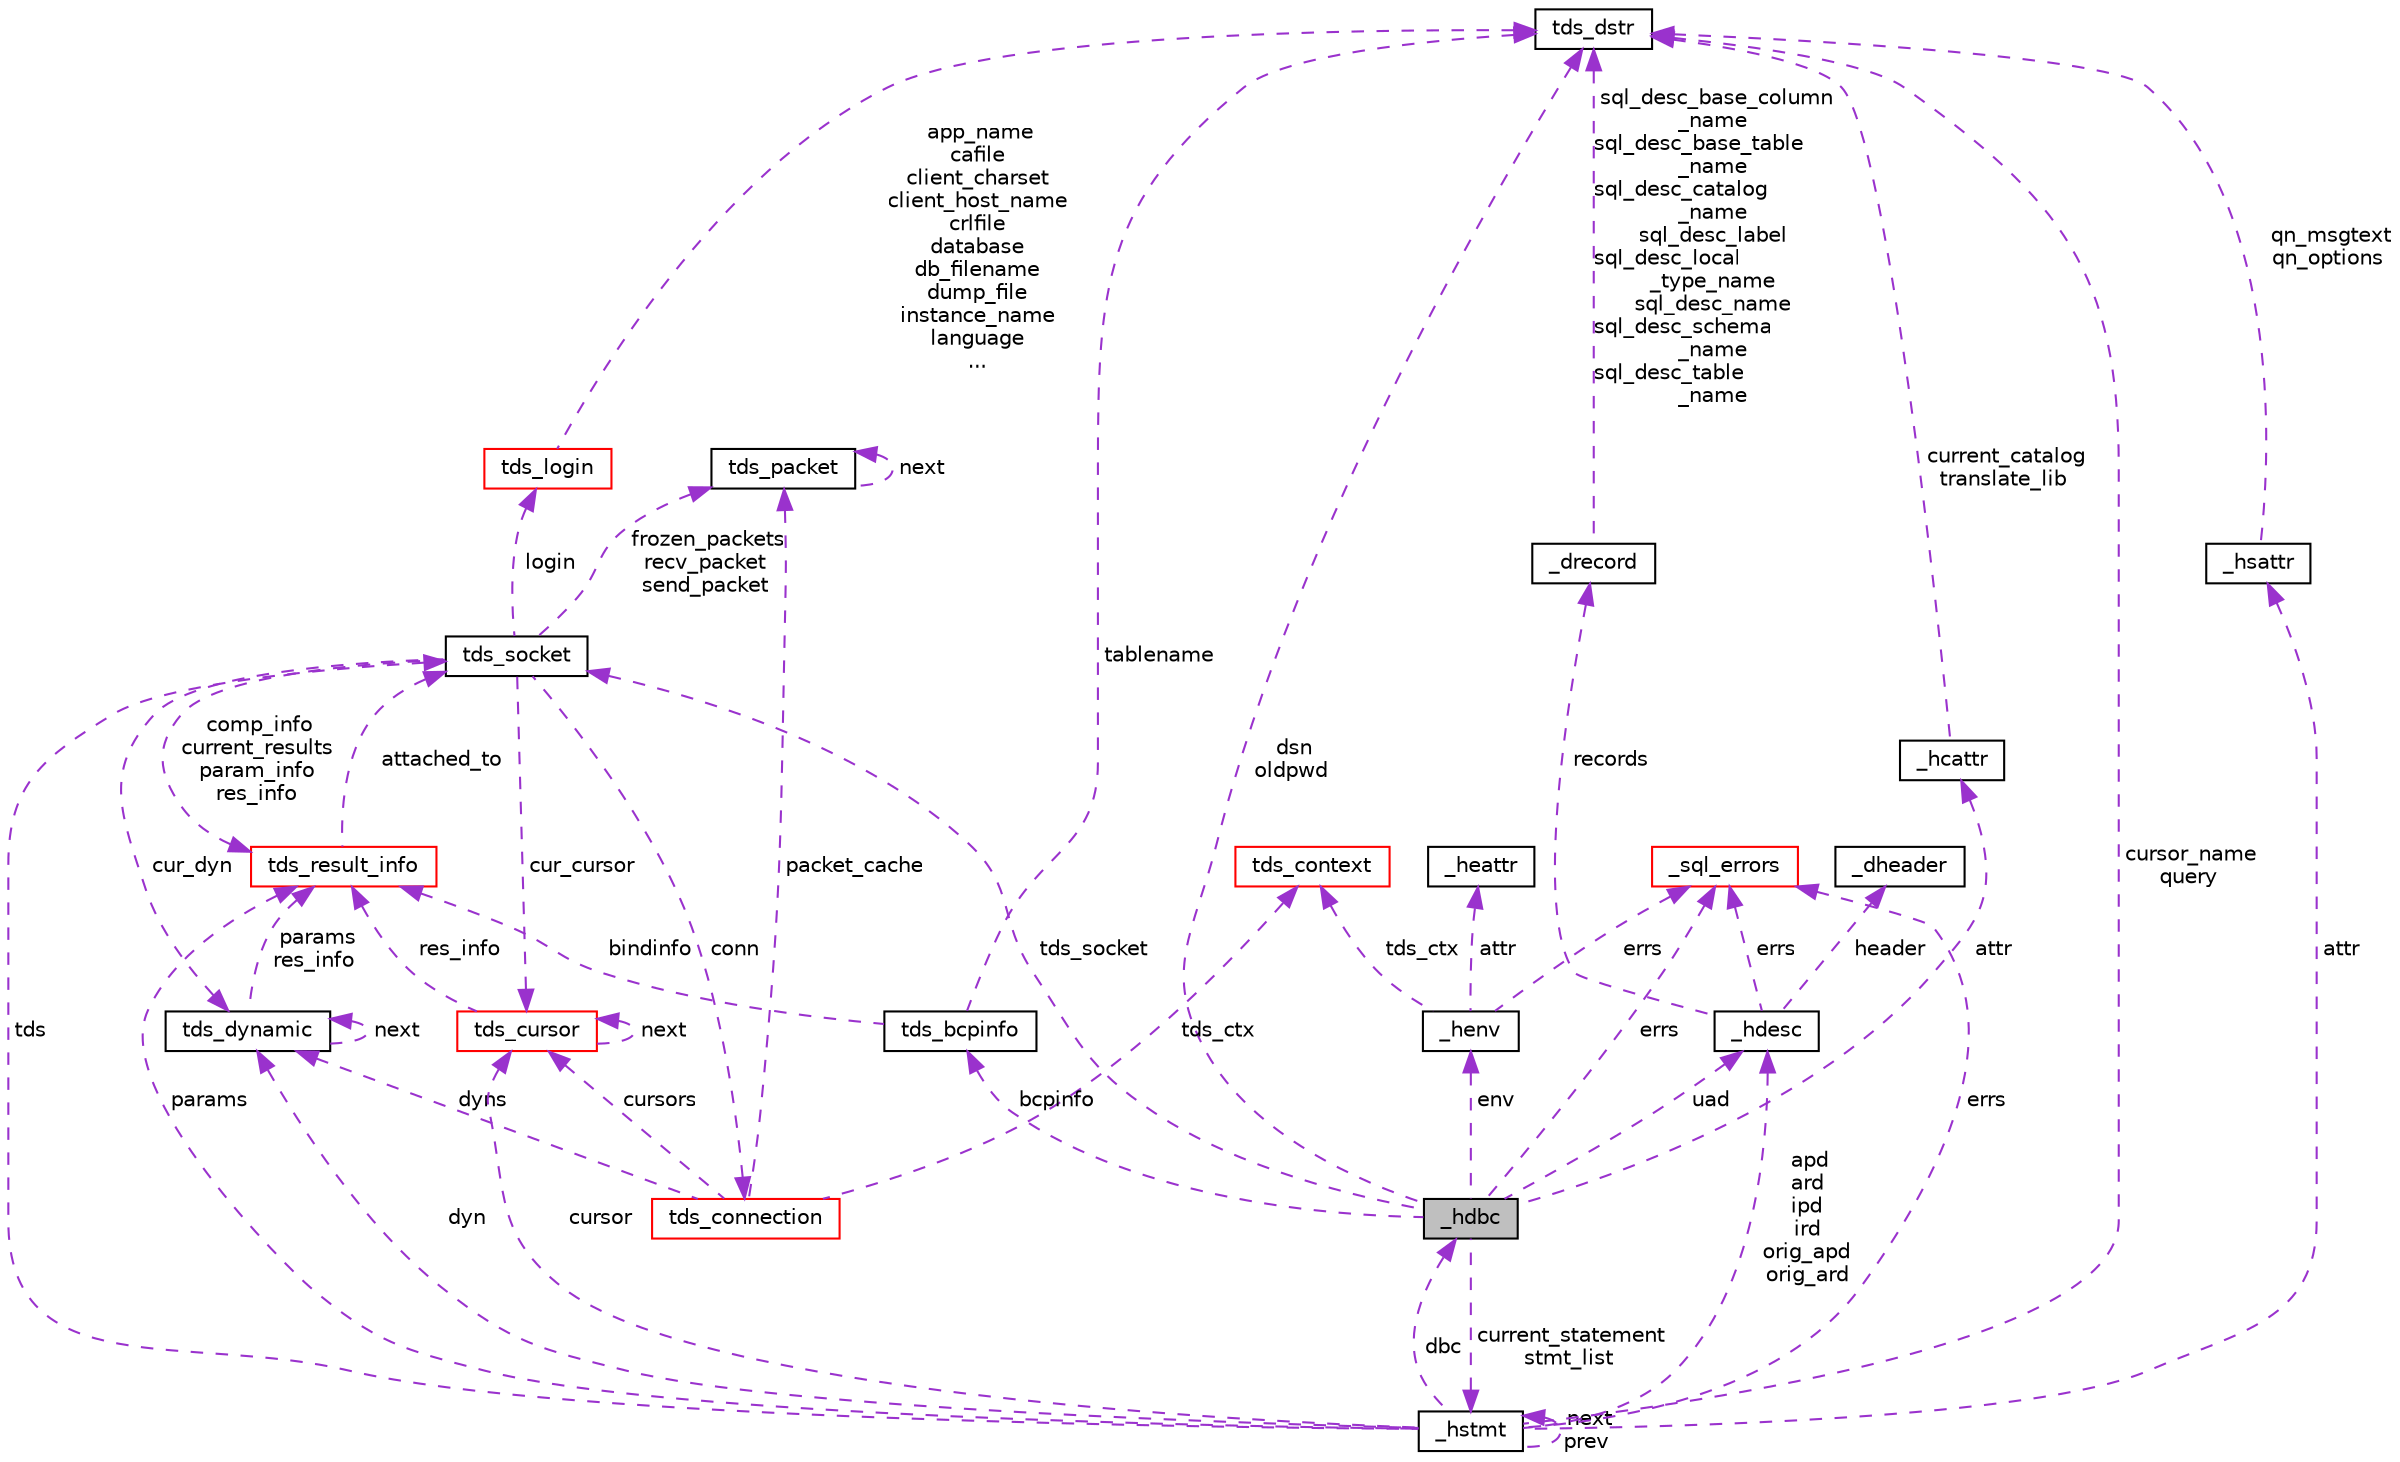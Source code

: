 digraph "_hdbc"
{
 // LATEX_PDF_SIZE
  edge [fontname="Helvetica",fontsize="10",labelfontname="Helvetica",labelfontsize="10"];
  node [fontname="Helvetica",fontsize="10",shape=record];
  Node1 [label="_hdbc",height=0.2,width=0.4,color="black", fillcolor="grey75", style="filled", fontcolor="black",tooltip=" "];
  Node2 -> Node1 [dir="back",color="darkorchid3",fontsize="10",style="dashed",label=" current_statement\nstmt_list" ,fontname="Helvetica"];
  Node2 [label="_hstmt",height=0.2,width=0.4,color="black", fillcolor="white", style="filled",URL="$a01031.html",tooltip=" "];
  Node2 -> Node2 [dir="back",color="darkorchid3",fontsize="10",style="dashed",label=" next\nprev" ,fontname="Helvetica"];
  Node3 -> Node2 [dir="back",color="darkorchid3",fontsize="10",style="dashed",label=" tds" ,fontname="Helvetica"];
  Node3 [label="tds_socket",height=0.2,width=0.4,color="black", fillcolor="white", style="filled",URL="$a01235.html",tooltip="Information for a server connection."];
  Node4 -> Node3 [dir="back",color="darkorchid3",fontsize="10",style="dashed",label=" login" ,fontname="Helvetica"];
  Node4 [label="tds_login",height=0.2,width=0.4,color="red", fillcolor="white", style="filled",URL="$a01143.html",tooltip=" "];
  Node7 -> Node4 [dir="back",color="darkorchid3",fontsize="10",style="dashed",label=" app_name\ncafile\nclient_charset\nclient_host_name\ncrlfile\ndatabase\ndb_filename\ndump_file\ninstance_name\nlanguage\n..." ,fontname="Helvetica"];
  Node7 [label="tds_dstr",height=0.2,width=0.4,color="black", fillcolor="white", style="filled",URL="$a01283.html",tooltip="Structure to hold a string."];
  Node8 -> Node3 [dir="back",color="darkorchid3",fontsize="10",style="dashed",label=" frozen_packets\nrecv_packet\nsend_packet" ,fontname="Helvetica"];
  Node8 [label="tds_packet",height=0.2,width=0.4,color="black", fillcolor="white", style="filled",URL="$a01223.html",tooltip=" "];
  Node8 -> Node8 [dir="back",color="darkorchid3",fontsize="10",style="dashed",label=" next" ,fontname="Helvetica"];
  Node9 -> Node3 [dir="back",color="darkorchid3",fontsize="10",style="dashed",label=" cur_dyn" ,fontname="Helvetica"];
  Node9 [label="tds_dynamic",height=0.2,width=0.4,color="black", fillcolor="white", style="filled",URL="$a01207.html",tooltip="Holds information for a dynamic (also called prepared) query."];
  Node9 -> Node9 [dir="back",color="darkorchid3",fontsize="10",style="dashed",label=" next" ,fontname="Helvetica"];
  Node10 -> Node9 [dir="back",color="darkorchid3",fontsize="10",style="dashed",label=" params\nres_info" ,fontname="Helvetica"];
  Node10 [label="tds_result_info",height=0.2,width=0.4,color="red", fillcolor="white", style="filled",URL="$a01183.html",tooltip="Hold information for any results."];
  Node3 -> Node10 [dir="back",color="darkorchid3",fontsize="10",style="dashed",label=" attached_to" ,fontname="Helvetica"];
  Node10 -> Node3 [dir="back",color="darkorchid3",fontsize="10",style="dashed",label=" comp_info\ncurrent_results\nparam_info\nres_info" ,fontname="Helvetica"];
  Node18 -> Node3 [dir="back",color="darkorchid3",fontsize="10",style="dashed",label=" cur_cursor" ,fontname="Helvetica"];
  Node18 [label="tds_cursor",height=0.2,width=0.4,color="red", fillcolor="white", style="filled",URL="$a01199.html",tooltip="Holds informations about a cursor."];
  Node10 -> Node18 [dir="back",color="darkorchid3",fontsize="10",style="dashed",label=" res_info" ,fontname="Helvetica"];
  Node18 -> Node18 [dir="back",color="darkorchid3",fontsize="10",style="dashed",label=" next" ,fontname="Helvetica"];
  Node20 -> Node3 [dir="back",color="darkorchid3",fontsize="10",style="dashed",label=" conn" ,fontname="Helvetica"];
  Node20 [label="tds_connection",height=0.2,width=0.4,color="red", fillcolor="white", style="filled",URL="$a01231.html",tooltip=" "];
  Node23 -> Node20 [dir="back",color="darkorchid3",fontsize="10",style="dashed",label=" tds_ctx" ,fontname="Helvetica"];
  Node23 [label="tds_context",height=0.2,width=0.4,color="red", fillcolor="white", style="filled",URL="$a01215.html",tooltip=" "];
  Node8 -> Node20 [dir="back",color="darkorchid3",fontsize="10",style="dashed",label=" packet_cache" ,fontname="Helvetica"];
  Node9 -> Node20 [dir="back",color="darkorchid3",fontsize="10",style="dashed",label=" dyns" ,fontname="Helvetica"];
  Node18 -> Node20 [dir="back",color="darkorchid3",fontsize="10",style="dashed",label=" cursors" ,fontname="Helvetica"];
  Node9 -> Node2 [dir="back",color="darkorchid3",fontsize="10",style="dashed",label=" dyn" ,fontname="Helvetica"];
  Node1 -> Node2 [dir="back",color="darkorchid3",fontsize="10",style="dashed",label=" dbc" ,fontname="Helvetica"];
  Node26 -> Node2 [dir="back",color="darkorchid3",fontsize="10",style="dashed",label=" attr" ,fontname="Helvetica"];
  Node26 [label="_hsattr",height=0.2,width=0.4,color="black", fillcolor="white", style="filled",URL="$a01027.html",tooltip=" "];
  Node7 -> Node26 [dir="back",color="darkorchid3",fontsize="10",style="dashed",label=" qn_msgtext\nqn_options" ,fontname="Helvetica"];
  Node10 -> Node2 [dir="back",color="darkorchid3",fontsize="10",style="dashed",label=" params" ,fontname="Helvetica"];
  Node18 -> Node2 [dir="back",color="darkorchid3",fontsize="10",style="dashed",label=" cursor" ,fontname="Helvetica"];
  Node7 -> Node2 [dir="back",color="darkorchid3",fontsize="10",style="dashed",label=" cursor_name\nquery" ,fontname="Helvetica"];
  Node27 -> Node2 [dir="back",color="darkorchid3",fontsize="10",style="dashed",label=" apd\nard\nipd\nird\norig_apd\norig_ard" ,fontname="Helvetica"];
  Node27 [label="_hdesc",height=0.2,width=0.4,color="black", fillcolor="white", style="filled",URL="$a01003.html",tooltip=" "];
  Node28 -> Node27 [dir="back",color="darkorchid3",fontsize="10",style="dashed",label=" header" ,fontname="Helvetica"];
  Node28 [label="_dheader",height=0.2,width=0.4,color="black", fillcolor="white", style="filled",URL="$a00995.html",tooltip=" "];
  Node29 -> Node27 [dir="back",color="darkorchid3",fontsize="10",style="dashed",label=" records" ,fontname="Helvetica"];
  Node29 [label="_drecord",height=0.2,width=0.4,color="black", fillcolor="white", style="filled",URL="$a00999.html",tooltip=" "];
  Node7 -> Node29 [dir="back",color="darkorchid3",fontsize="10",style="dashed",label=" sql_desc_base_column\l_name\nsql_desc_base_table\l_name\nsql_desc_catalog\l_name\nsql_desc_label\nsql_desc_local\l_type_name\nsql_desc_name\nsql_desc_schema\l_name\nsql_desc_table\l_name" ,fontname="Helvetica"];
  Node30 -> Node27 [dir="back",color="darkorchid3",fontsize="10",style="dashed",label=" errs" ,fontname="Helvetica"];
  Node30 [label="_sql_errors",height=0.2,width=0.4,color="red", fillcolor="white", style="filled",URL="$a00991.html",tooltip=" "];
  Node30 -> Node2 [dir="back",color="darkorchid3",fontsize="10",style="dashed",label=" errs" ,fontname="Helvetica"];
  Node3 -> Node1 [dir="back",color="darkorchid3",fontsize="10",style="dashed",label=" tds_socket" ,fontname="Helvetica"];
  Node32 -> Node1 [dir="back",color="darkorchid3",fontsize="10",style="dashed",label=" bcpinfo" ,fontname="Helvetica"];
  Node32 [label="tds_bcpinfo",height=0.2,width=0.4,color="black", fillcolor="white", style="filled",URL="$a01247.html",tooltip=" "];
  Node10 -> Node32 [dir="back",color="darkorchid3",fontsize="10",style="dashed",label=" bindinfo" ,fontname="Helvetica"];
  Node7 -> Node32 [dir="back",color="darkorchid3",fontsize="10",style="dashed",label=" tablename" ,fontname="Helvetica"];
  Node33 -> Node1 [dir="back",color="darkorchid3",fontsize="10",style="dashed",label=" attr" ,fontname="Helvetica"];
  Node33 [label="_hcattr",height=0.2,width=0.4,color="black", fillcolor="white", style="filled",URL="$a01019.html",tooltip=" "];
  Node7 -> Node33 [dir="back",color="darkorchid3",fontsize="10",style="dashed",label=" current_catalog\ntranslate_lib" ,fontname="Helvetica"];
  Node7 -> Node1 [dir="back",color="darkorchid3",fontsize="10",style="dashed",label=" dsn\noldpwd" ,fontname="Helvetica"];
  Node27 -> Node1 [dir="back",color="darkorchid3",fontsize="10",style="dashed",label=" uad" ,fontname="Helvetica"];
  Node30 -> Node1 [dir="back",color="darkorchid3",fontsize="10",style="dashed",label=" errs" ,fontname="Helvetica"];
  Node34 -> Node1 [dir="back",color="darkorchid3",fontsize="10",style="dashed",label=" env" ,fontname="Helvetica"];
  Node34 [label="_henv",height=0.2,width=0.4,color="black", fillcolor="white", style="filled",URL="$a01015.html",tooltip=" "];
  Node23 -> Node34 [dir="back",color="darkorchid3",fontsize="10",style="dashed",label=" tds_ctx" ,fontname="Helvetica"];
  Node35 -> Node34 [dir="back",color="darkorchid3",fontsize="10",style="dashed",label=" attr" ,fontname="Helvetica"];
  Node35 [label="_heattr",height=0.2,width=0.4,color="black", fillcolor="white", style="filled",URL="$a01007.html",tooltip=" "];
  Node30 -> Node34 [dir="back",color="darkorchid3",fontsize="10",style="dashed",label=" errs" ,fontname="Helvetica"];
}
